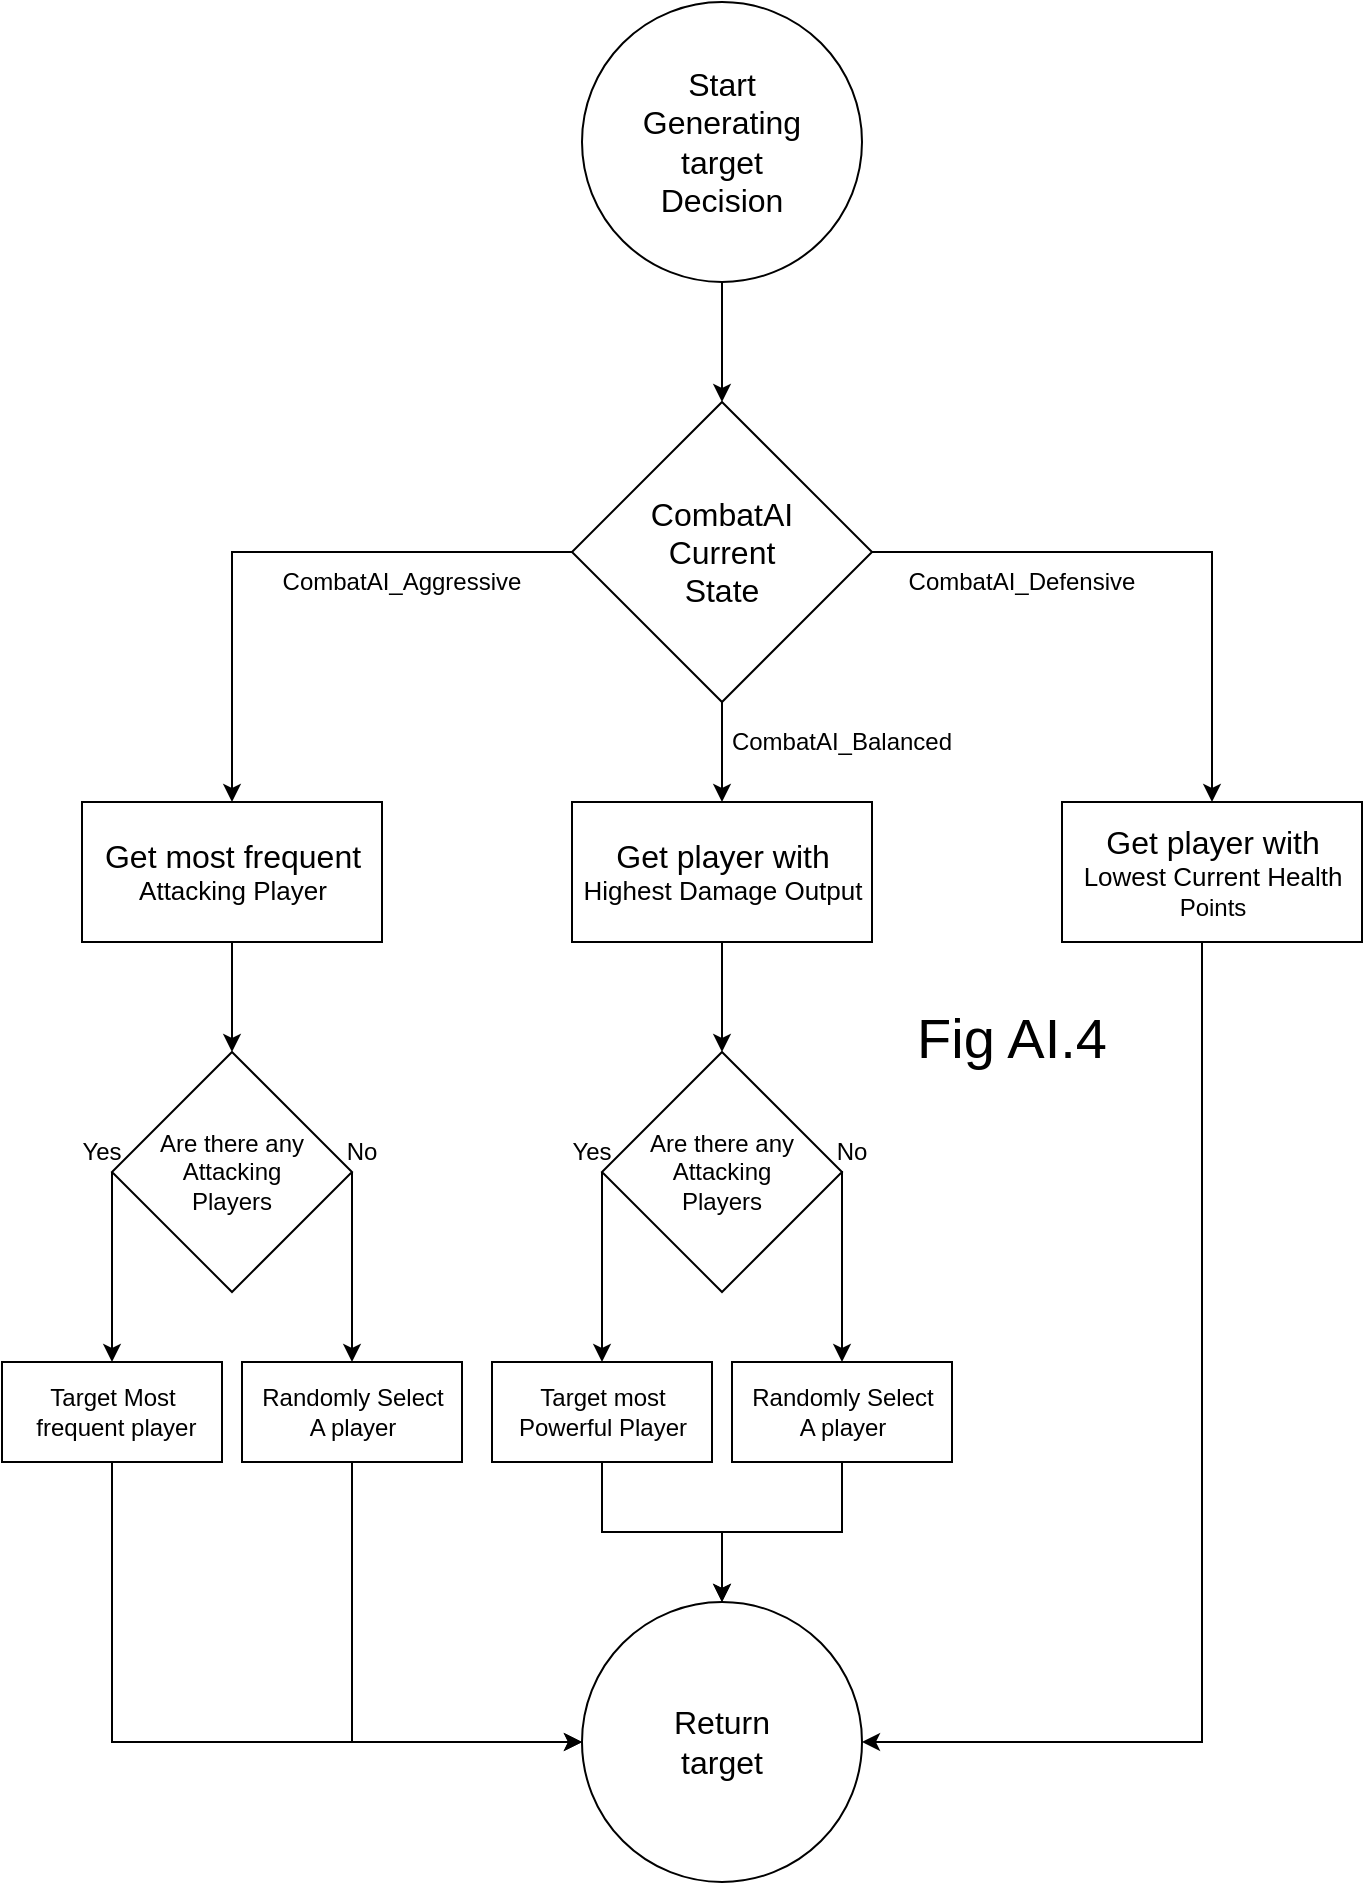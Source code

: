<mxfile version="10.6.5" type="device"><diagram id="_0O4dESKl5nrovE29Qug" name="Page-1"><mxGraphModel dx="1665" dy="677" grid="1" gridSize="10" guides="1" tooltips="1" connect="1" arrows="1" fold="1" page="1" pageScale="1" pageWidth="850" pageHeight="1100" math="0" shadow="0"><root><mxCell id="0"/><mxCell id="1" parent="0"/><mxCell id="bhX_COiDed_zYXo_PVXr-4" style="edgeStyle=orthogonalEdgeStyle;rounded=0;orthogonalLoop=1;jettySize=auto;html=1;entryX=0.5;entryY=0;entryDx=0;entryDy=0;" edge="1" parent="1" source="bhX_COiDed_zYXo_PVXr-1" target="bhX_COiDed_zYXo_PVXr-3"><mxGeometry relative="1" as="geometry"/></mxCell><mxCell id="bhX_COiDed_zYXo_PVXr-1" value="" style="ellipse;whiteSpace=wrap;html=1;aspect=fixed;" vertex="1" parent="1"><mxGeometry x="370" y="40" width="140" height="140" as="geometry"/></mxCell><mxCell id="bhX_COiDed_zYXo_PVXr-2" value="&lt;font style=&quot;font-size: 16px&quot;&gt;Start Generating target Decision&lt;/font&gt;" style="text;html=1;strokeColor=none;fillColor=none;align=center;verticalAlign=middle;whiteSpace=wrap;rounded=0;" vertex="1" parent="1"><mxGeometry x="395" y="65" width="90" height="90" as="geometry"/></mxCell><mxCell id="bhX_COiDed_zYXo_PVXr-9" style="edgeStyle=orthogonalEdgeStyle;rounded=0;orthogonalLoop=1;jettySize=auto;html=1;entryX=0.5;entryY=0;entryDx=0;entryDy=0;" edge="1" parent="1" source="bhX_COiDed_zYXo_PVXr-3" target="bhX_COiDed_zYXo_PVXr-7"><mxGeometry relative="1" as="geometry"/></mxCell><mxCell id="bhX_COiDed_zYXo_PVXr-10" style="edgeStyle=orthogonalEdgeStyle;rounded=0;orthogonalLoop=1;jettySize=auto;html=1;entryX=0.5;entryY=0;entryDx=0;entryDy=0;" edge="1" parent="1" source="bhX_COiDed_zYXo_PVXr-3" target="bhX_COiDed_zYXo_PVXr-8"><mxGeometry relative="1" as="geometry"/></mxCell><mxCell id="bhX_COiDed_zYXo_PVXr-11" style="edgeStyle=orthogonalEdgeStyle;rounded=0;orthogonalLoop=1;jettySize=auto;html=1;entryX=0.5;entryY=0;entryDx=0;entryDy=0;" edge="1" parent="1" source="bhX_COiDed_zYXo_PVXr-3" target="bhX_COiDed_zYXo_PVXr-6"><mxGeometry relative="1" as="geometry"/></mxCell><mxCell id="bhX_COiDed_zYXo_PVXr-3" value="" style="rhombus;whiteSpace=wrap;html=1;" vertex="1" parent="1"><mxGeometry x="365" y="240" width="150" height="150" as="geometry"/></mxCell><mxCell id="bhX_COiDed_zYXo_PVXr-5" value="&lt;font style=&quot;font-size: 16px&quot;&gt;CombatAI Current State&lt;/font&gt;" style="text;html=1;strokeColor=none;fillColor=none;align=center;verticalAlign=middle;whiteSpace=wrap;rounded=0;" vertex="1" parent="1"><mxGeometry x="395" y="270" width="90" height="90" as="geometry"/></mxCell><mxCell id="bhX_COiDed_zYXo_PVXr-18" style="edgeStyle=orthogonalEdgeStyle;rounded=0;orthogonalLoop=1;jettySize=auto;html=1;entryX=0.5;entryY=0;entryDx=0;entryDy=0;" edge="1" parent="1" source="bhX_COiDed_zYXo_PVXr-6" target="bhX_COiDed_zYXo_PVXr-16"><mxGeometry relative="1" as="geometry"/></mxCell><mxCell id="bhX_COiDed_zYXo_PVXr-6" value="&lt;font&gt;&lt;span style=&quot;font-size: 16px&quot;&gt;Get most frequent&lt;/span&gt;&lt;br&gt;&lt;font style=&quot;font-size: 13px&quot;&gt;Attacking Player&lt;/font&gt;&lt;/font&gt;&lt;br&gt;" style="html=1;" vertex="1" parent="1"><mxGeometry x="120" y="440" width="150" height="70" as="geometry"/></mxCell><mxCell id="bhX_COiDed_zYXo_PVXr-52" style="edgeStyle=orthogonalEdgeStyle;rounded=0;orthogonalLoop=1;jettySize=auto;html=1;entryX=0.5;entryY=0;entryDx=0;entryDy=0;" edge="1" parent="1" source="bhX_COiDed_zYXo_PVXr-7" target="bhX_COiDed_zYXo_PVXr-46"><mxGeometry relative="1" as="geometry"/></mxCell><mxCell id="bhX_COiDed_zYXo_PVXr-7" value="&lt;span style=&quot;font-size: 16px&quot;&gt;Get player with&lt;br&gt;&lt;/span&gt;&lt;font style=&quot;font-size: 13px&quot;&gt;Highest Damage Output&lt;/font&gt;&lt;br&gt;" style="html=1;" vertex="1" parent="1"><mxGeometry x="365" y="440" width="150" height="70" as="geometry"/></mxCell><mxCell id="bhX_COiDed_zYXo_PVXr-70" style="edgeStyle=orthogonalEdgeStyle;rounded=0;orthogonalLoop=1;jettySize=auto;html=1;entryX=1;entryY=0.5;entryDx=0;entryDy=0;" edge="1" parent="1" source="bhX_COiDed_zYXo_PVXr-8" target="bhX_COiDed_zYXo_PVXr-62"><mxGeometry relative="1" as="geometry"><Array as="points"><mxPoint x="680" y="910"/></Array></mxGeometry></mxCell><mxCell id="bhX_COiDed_zYXo_PVXr-8" value="&lt;span style=&quot;font-size: 16px&quot;&gt;Get player with&lt;br&gt;&lt;/span&gt;&lt;span style=&quot;font-size: 13px&quot;&gt;Lowest Current Health&lt;br&gt;&lt;/span&gt;Points&lt;br&gt;" style="html=1;" vertex="1" parent="1"><mxGeometry x="610" y="440" width="150" height="70" as="geometry"/></mxCell><mxCell id="bhX_COiDed_zYXo_PVXr-13" value="CombatAI_Aggressive" style="text;html=1;strokeColor=none;fillColor=none;align=center;verticalAlign=middle;whiteSpace=wrap;rounded=0;" vertex="1" parent="1"><mxGeometry x="210" y="320" width="140" height="20" as="geometry"/></mxCell><mxCell id="bhX_COiDed_zYXo_PVXr-14" value="CombatAI_Defensive" style="text;html=1;strokeColor=none;fillColor=none;align=center;verticalAlign=middle;whiteSpace=wrap;rounded=0;" vertex="1" parent="1"><mxGeometry x="520" y="320" width="140" height="20" as="geometry"/></mxCell><mxCell id="bhX_COiDed_zYXo_PVXr-15" value="CombatAI_Balanced" style="text;html=1;strokeColor=none;fillColor=none;align=center;verticalAlign=middle;whiteSpace=wrap;rounded=0;" vertex="1" parent="1"><mxGeometry x="430" y="400" width="140" height="20" as="geometry"/></mxCell><mxCell id="bhX_COiDed_zYXo_PVXr-22" style="edgeStyle=orthogonalEdgeStyle;rounded=0;orthogonalLoop=1;jettySize=auto;html=1;entryX=0.5;entryY=0;entryDx=0;entryDy=0;" edge="1" parent="1" source="bhX_COiDed_zYXo_PVXr-16" target="bhX_COiDed_zYXo_PVXr-21"><mxGeometry relative="1" as="geometry"><Array as="points"><mxPoint x="255" y="670"/><mxPoint x="255" y="670"/></Array></mxGeometry></mxCell><mxCell id="bhX_COiDed_zYXo_PVXr-23" style="edgeStyle=orthogonalEdgeStyle;rounded=0;orthogonalLoop=1;jettySize=auto;html=1;entryX=0.5;entryY=0;entryDx=0;entryDy=0;" edge="1" parent="1" source="bhX_COiDed_zYXo_PVXr-16" target="bhX_COiDed_zYXo_PVXr-20"><mxGeometry relative="1" as="geometry"><Array as="points"><mxPoint x="135" y="670"/><mxPoint x="135" y="670"/></Array></mxGeometry></mxCell><mxCell id="bhX_COiDed_zYXo_PVXr-16" value="" style="rhombus;whiteSpace=wrap;html=1;" vertex="1" parent="1"><mxGeometry x="135" y="565" width="120" height="120" as="geometry"/></mxCell><mxCell id="bhX_COiDed_zYXo_PVXr-17" value="Are there any Attacking Players" style="text;html=1;strokeColor=none;fillColor=none;align=center;verticalAlign=middle;whiteSpace=wrap;rounded=0;" vertex="1" parent="1"><mxGeometry x="155" y="590" width="80" height="70" as="geometry"/></mxCell><mxCell id="bhX_COiDed_zYXo_PVXr-64" style="edgeStyle=orthogonalEdgeStyle;rounded=0;orthogonalLoop=1;jettySize=auto;html=1;entryX=0;entryY=0.5;entryDx=0;entryDy=0;" edge="1" parent="1" source="bhX_COiDed_zYXo_PVXr-20" target="bhX_COiDed_zYXo_PVXr-62"><mxGeometry relative="1" as="geometry"><Array as="points"><mxPoint x="135" y="910"/></Array></mxGeometry></mxCell><mxCell id="bhX_COiDed_zYXo_PVXr-20" value="Target Most&lt;br&gt;&amp;nbsp;frequent player&lt;br&gt;" style="html=1;" vertex="1" parent="1"><mxGeometry x="80" y="720" width="110" height="50" as="geometry"/></mxCell><mxCell id="bhX_COiDed_zYXo_PVXr-65" style="edgeStyle=orthogonalEdgeStyle;rounded=0;orthogonalLoop=1;jettySize=auto;html=1;" edge="1" parent="1" source="bhX_COiDed_zYXo_PVXr-21"><mxGeometry relative="1" as="geometry"><mxPoint x="370" y="910" as="targetPoint"/><Array as="points"><mxPoint x="255" y="910"/></Array></mxGeometry></mxCell><mxCell id="bhX_COiDed_zYXo_PVXr-21" value="Randomly Select&lt;br&gt;A player&lt;br&gt;" style="html=1;" vertex="1" parent="1"><mxGeometry x="200" y="720" width="110" height="50" as="geometry"/></mxCell><mxCell id="bhX_COiDed_zYXo_PVXr-24" value="Yes" style="text;html=1;strokeColor=none;fillColor=none;align=center;verticalAlign=middle;whiteSpace=wrap;rounded=0;" vertex="1" parent="1"><mxGeometry x="110" y="605" width="40" height="20" as="geometry"/></mxCell><mxCell id="bhX_COiDed_zYXo_PVXr-25" value="No" style="text;html=1;strokeColor=none;fillColor=none;align=center;verticalAlign=middle;whiteSpace=wrap;rounded=0;" vertex="1" parent="1"><mxGeometry x="240" y="605" width="40" height="20" as="geometry"/></mxCell><mxCell id="bhX_COiDed_zYXo_PVXr-44" style="edgeStyle=orthogonalEdgeStyle;rounded=0;orthogonalLoop=1;jettySize=auto;html=1;entryX=0.5;entryY=0;entryDx=0;entryDy=0;exitX=0.25;exitY=1;exitDx=0;exitDy=0;" edge="1" parent="1" source="bhX_COiDed_zYXo_PVXr-51" target="bhX_COiDed_zYXo_PVXr-49"><mxGeometry relative="1" as="geometry"><Array as="points"><mxPoint x="500" y="624.5"/></Array></mxGeometry></mxCell><mxCell id="bhX_COiDed_zYXo_PVXr-45" style="edgeStyle=orthogonalEdgeStyle;rounded=0;orthogonalLoop=1;jettySize=auto;html=1;entryX=0.5;entryY=0;entryDx=0;entryDy=0;" edge="1" parent="1" source="bhX_COiDed_zYXo_PVXr-46" target="bhX_COiDed_zYXo_PVXr-48"><mxGeometry relative="1" as="geometry"><Array as="points"><mxPoint x="380" y="670"/><mxPoint x="380" y="670"/></Array></mxGeometry></mxCell><mxCell id="bhX_COiDed_zYXo_PVXr-46" value="" style="rhombus;whiteSpace=wrap;html=1;" vertex="1" parent="1"><mxGeometry x="380" y="565" width="120" height="120" as="geometry"/></mxCell><mxCell id="bhX_COiDed_zYXo_PVXr-47" value="Are there any Attacking Players" style="text;html=1;strokeColor=none;fillColor=none;align=center;verticalAlign=middle;whiteSpace=wrap;rounded=0;" vertex="1" parent="1"><mxGeometry x="400" y="590" width="80" height="70" as="geometry"/></mxCell><mxCell id="bhX_COiDed_zYXo_PVXr-66" style="edgeStyle=orthogonalEdgeStyle;rounded=0;orthogonalLoop=1;jettySize=auto;html=1;entryX=0.5;entryY=0;entryDx=0;entryDy=0;" edge="1" parent="1" source="bhX_COiDed_zYXo_PVXr-48" target="bhX_COiDed_zYXo_PVXr-62"><mxGeometry relative="1" as="geometry"/></mxCell><mxCell id="bhX_COiDed_zYXo_PVXr-48" value="Target most&lt;br&gt;Powerful Player&lt;br&gt;" style="html=1;" vertex="1" parent="1"><mxGeometry x="325" y="720" width="110" height="50" as="geometry"/></mxCell><mxCell id="bhX_COiDed_zYXo_PVXr-67" style="edgeStyle=orthogonalEdgeStyle;rounded=0;orthogonalLoop=1;jettySize=auto;html=1;" edge="1" parent="1" source="bhX_COiDed_zYXo_PVXr-49"><mxGeometry relative="1" as="geometry"><mxPoint x="440" y="840" as="targetPoint"/><Array as="points"><mxPoint x="500" y="805"/><mxPoint x="440" y="805"/></Array></mxGeometry></mxCell><mxCell id="bhX_COiDed_zYXo_PVXr-49" value="Randomly Select&lt;br&gt;A player&lt;br&gt;" style="html=1;" vertex="1" parent="1"><mxGeometry x="445" y="720" width="110" height="50" as="geometry"/></mxCell><mxCell id="bhX_COiDed_zYXo_PVXr-50" value="Yes" style="text;html=1;strokeColor=none;fillColor=none;align=center;verticalAlign=middle;whiteSpace=wrap;rounded=0;" vertex="1" parent="1"><mxGeometry x="355" y="605" width="40" height="20" as="geometry"/></mxCell><mxCell id="bhX_COiDed_zYXo_PVXr-51" value="No" style="text;html=1;strokeColor=none;fillColor=none;align=center;verticalAlign=middle;whiteSpace=wrap;rounded=0;" vertex="1" parent="1"><mxGeometry x="485" y="605" width="40" height="20" as="geometry"/></mxCell><mxCell id="bhX_COiDed_zYXo_PVXr-62" value="" style="ellipse;whiteSpace=wrap;html=1;aspect=fixed;" vertex="1" parent="1"><mxGeometry x="370" y="840" width="140" height="140" as="geometry"/></mxCell><mxCell id="bhX_COiDed_zYXo_PVXr-63" value="&lt;font style=&quot;font-size: 16px&quot;&gt;Return target&lt;/font&gt;" style="text;html=1;strokeColor=none;fillColor=none;align=center;verticalAlign=middle;whiteSpace=wrap;rounded=0;" vertex="1" parent="1"><mxGeometry x="395" y="865" width="90" height="90" as="geometry"/></mxCell><mxCell id="bhX_COiDed_zYXo_PVXr-71" value="&lt;font style=&quot;font-size: 28px&quot;&gt;Fig AI.4&lt;/font&gt;" style="text;html=1;strokeColor=none;fillColor=none;align=center;verticalAlign=middle;whiteSpace=wrap;rounded=0;" vertex="1" parent="1"><mxGeometry x="520" y="517.5" width="130" height="80" as="geometry"/></mxCell></root></mxGraphModel></diagram></mxfile>